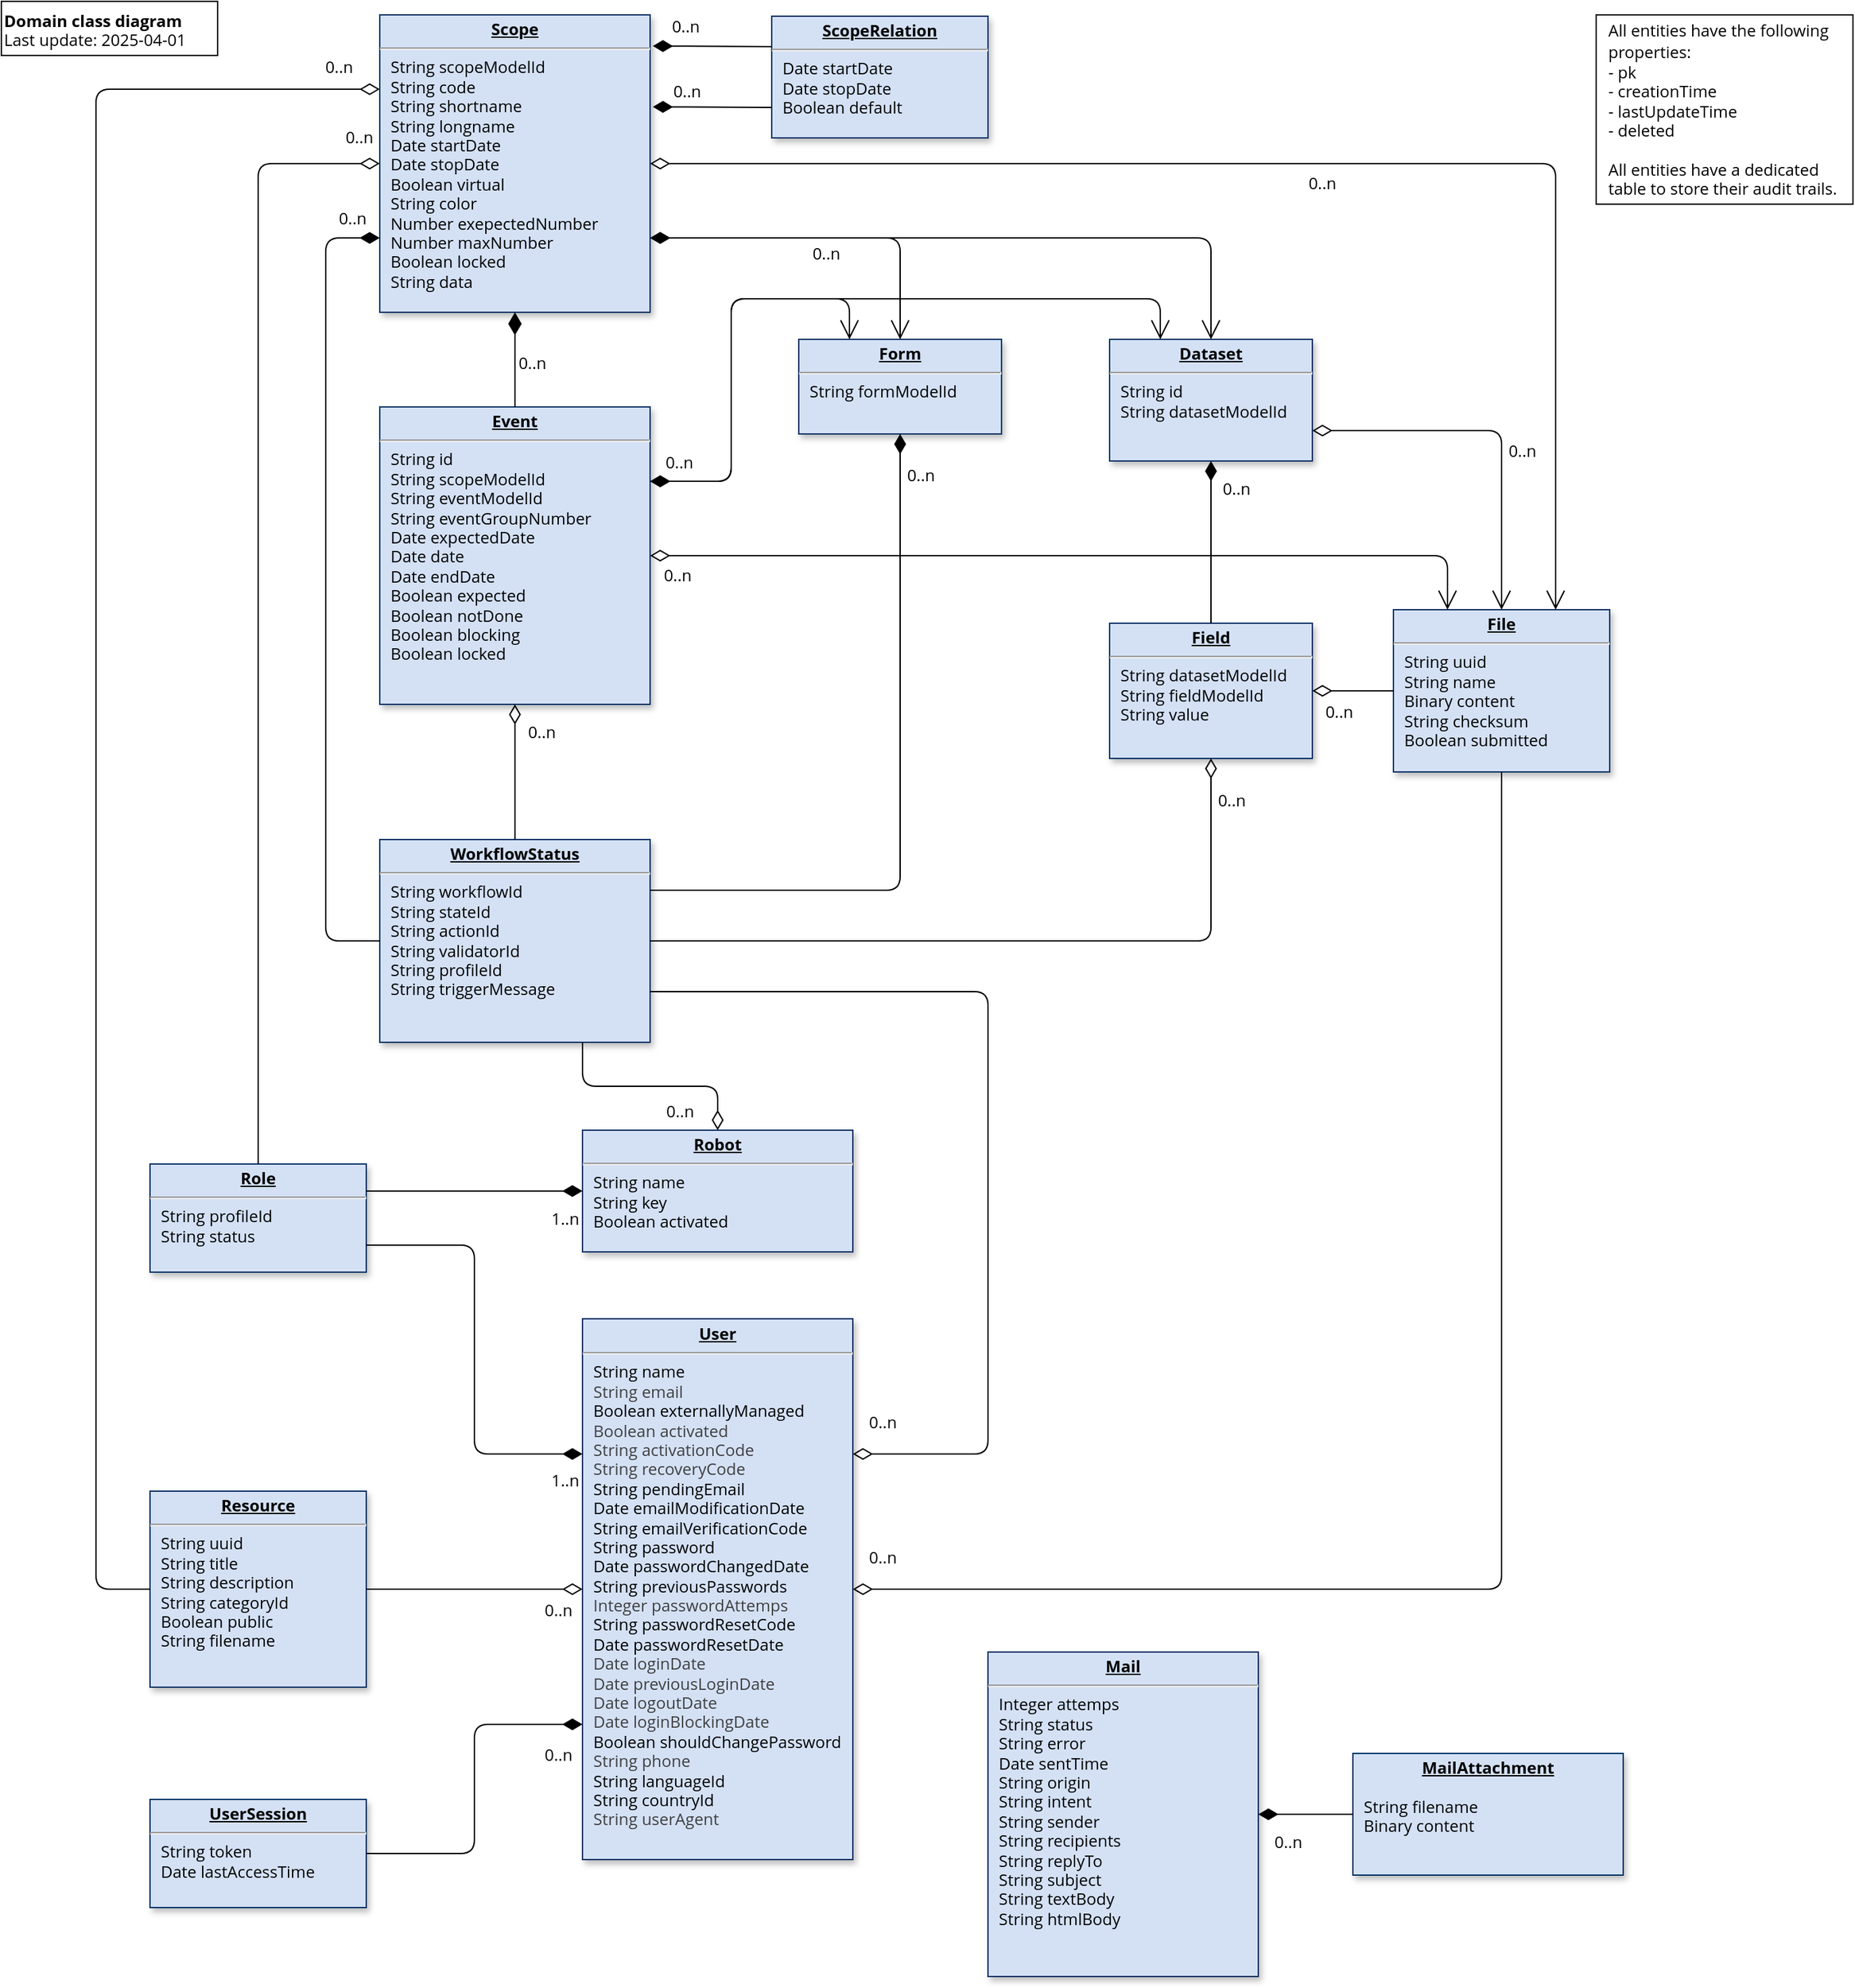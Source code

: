 <mxfile>
    <diagram id="0" name="Page-1">
        <mxGraphModel dx="1492" dy="1431" grid="1" gridSize="10" guides="1" tooltips="1" connect="1" arrows="1" fold="0" page="1" pageScale="1" pageWidth="1169" pageHeight="827" math="0" shadow="0">
            <root>
                <mxCell id="0"/>
                <mxCell id="1" parent="0"/>
                <mxCell id="7gQAAdqvfVkWTgLr4iEC-57" value="0..n" style="edgeStyle=orthogonalEdgeStyle;rounded=0;orthogonalLoop=1;jettySize=auto;html=1;startArrow=diamondThin;startFill=1;endArrow=none;endFill=0;endSize=12;startSize=12;entryX=0;entryY=0.25;entryDx=0;entryDy=0;fontFamily=Open Sans;fontSource=https%3A%2F%2Ffonts.googleapis.com%2Fcss%3Ffamily%3DOpen%2BSans;fontSize=12;fontColor=#000000;" parent="1" target="7gQAAdqvfVkWTgLr4iEC-56" edge="1">
                    <mxGeometry x="-0.471" y="14" relative="1" as="geometry">
                        <mxPoint x="600" y="74" as="targetPoint"/>
                        <mxPoint as="offset"/>
                        <mxPoint x="522" y="53" as="sourcePoint"/>
                    </mxGeometry>
                </mxCell>
                <mxCell id="h2sbrf845wG81F9tgiG4-53" style="edgeStyle=orthogonalEdgeStyle;rounded=1;orthogonalLoop=1;jettySize=auto;html=1;entryX=0.5;entryY=0;entryDx=0;entryDy=0;exitX=1;exitY=0.75;exitDx=0;exitDy=0;startArrow=diamondThin;startFill=1;endSize=12;endArrow=open;endFill=0;startSize=12;" parent="1" source="21" target="28" edge="1">
                    <mxGeometry relative="1" as="geometry"/>
                </mxCell>
                <mxCell id="21" value="&lt;p style=&quot;margin: 4px 0px 0px; text-align: center; text-decoration: underline; font-size: 12px;&quot;&gt;&lt;strong style=&quot;font-size: 12px;&quot;&gt;Scope&lt;/strong&gt;&lt;/p&gt;&lt;hr style=&quot;font-size: 12px;&quot;&gt;&lt;p style=&quot;margin: 0px 0px 0px 8px; font-size: 12px;&quot;&gt;&lt;span style=&quot;font-size: 12px;&quot;&gt;String scopeModelId&lt;/span&gt;&lt;/p&gt;&lt;p style=&quot;margin: 0px 0px 0px 8px; font-size: 12px;&quot;&gt;&lt;span style=&quot;font-size: 12px;&quot;&gt;String code&lt;/span&gt;&lt;br style=&quot;font-size: 12px;&quot;&gt;&lt;/p&gt;&lt;p style=&quot;margin: 0px 0px 0px 8px; font-size: 12px;&quot;&gt;&lt;span style=&quot;font-size: 12px;&quot;&gt;String shortname&lt;/span&gt;&lt;/p&gt;&lt;p style=&quot;margin: 0px 0px 0px 8px; font-size: 12px;&quot;&gt;&lt;span style=&quot;font-size: 12px;&quot;&gt;String longname&lt;/span&gt;&lt;/p&gt;&lt;p style=&quot;margin: 0px 0px 0px 8px; font-size: 12px;&quot;&gt;Date startDate&lt;/p&gt;&lt;p style=&quot;margin: 0px 0px 0px 8px; font-size: 12px;&quot;&gt;Date stopDate&lt;/p&gt;&lt;p style=&quot;margin: 0px 0px 0px 8px; font-size: 12px;&quot;&gt;Boolean virtual&lt;/p&gt;&lt;p style=&quot;margin: 0px 0px 0px 8px; font-size: 12px;&quot;&gt;String color&lt;/p&gt;&lt;p style=&quot;margin: 0px 0px 0px 8px; font-size: 12px;&quot;&gt;Number exepectedNumber&lt;/p&gt;&lt;p style=&quot;margin: 0px 0px 0px 8px; font-size: 12px;&quot;&gt;Number maxNumber&lt;/p&gt;&lt;p style=&quot;margin: 0px 0px 0px 8px; font-size: 12px;&quot;&gt;Boolean locked&lt;/p&gt;&lt;p style=&quot;margin: 0px 0px 0px 8px; font-size: 12px;&quot;&gt;String data&lt;/p&gt;&lt;p style=&quot;margin: 0px 0px 0px 8px; font-size: 12px;&quot;&gt;&lt;br style=&quot;font-size: 12px;&quot;&gt;&lt;/p&gt;" style="verticalAlign=top;align=left;overflow=fill;fontSize=12;fontFamily=Open Sans;html=1;strokeColor=#003366;shadow=1;fillColor=#D4E1F5;fontColor=#000000;fontSource=https%3A%2F%2Ffonts.googleapis.com%2Fcss%3Ffamily%3DOpen%2BSans;" parent="1" vertex="1">
                    <mxGeometry x="320" y="30" width="200" height="220" as="geometry"/>
                </mxCell>
                <mxCell id="23" value="&lt;p style=&quot;margin: 4px 0px 0px; text-align: center; text-decoration: underline; font-size: 12px;&quot;&gt;&lt;strong style=&quot;font-size: 12px;&quot;&gt;WorkflowStatus&lt;/strong&gt;&lt;/p&gt;&lt;hr style=&quot;font-size: 12px;&quot;&gt;&lt;p style=&quot;margin: 0px 0px 0px 8px; font-size: 12px;&quot;&gt;&lt;span style=&quot;font-size: 12px;&quot;&gt;String workflowId&lt;/span&gt;&lt;br style=&quot;font-size: 12px;&quot;&gt;&lt;/p&gt;&lt;p style=&quot;margin: 0px 0px 0px 8px; font-size: 12px;&quot;&gt;&lt;span style=&quot;font-size: 12px;&quot;&gt;String stateId&lt;/span&gt;&lt;/p&gt;&lt;p style=&quot;margin: 0px 0px 0px 8px; font-size: 12px;&quot;&gt;&lt;span style=&quot;font-size: 12px;&quot;&gt;String actionId&lt;/span&gt;&lt;/p&gt;&lt;p style=&quot;margin: 0px 0px 0px 8px; font-size: 12px;&quot;&gt;String validatorId&lt;/p&gt;&lt;p style=&quot;margin: 0px 0px 0px 8px; font-size: 12px;&quot;&gt;String profileId&lt;/p&gt;&lt;p style=&quot;margin: 0px 0px 0px 8px; font-size: 12px;&quot;&gt;String triggerMessage&lt;/p&gt;&lt;p style=&quot;margin: 0px 0px 0px 8px; font-size: 12px;&quot;&gt;&lt;br style=&quot;font-size: 12px;&quot;&gt;&lt;/p&gt;" style="verticalAlign=top;align=left;overflow=fill;fontSize=12;fontFamily=Open Sans;html=1;strokeColor=#003366;shadow=1;fillColor=#D4E1F5;fontColor=#000000;fontSource=https%3A%2F%2Ffonts.googleapis.com%2Fcss%3Ffamily%3DOpen%2BSans;" parent="1" vertex="1">
                    <mxGeometry x="320" y="640" width="200" height="150" as="geometry"/>
                </mxCell>
                <mxCell id="24" value="&lt;p style=&quot;margin: 4px 0px 0px; text-align: center; text-decoration: underline; font-size: 12px;&quot;&gt;&lt;b style=&quot;font-size: 12px;&quot;&gt;Event&lt;/b&gt;&lt;/p&gt;&lt;hr style=&quot;font-size: 12px;&quot;&gt;&lt;p style=&quot;margin: 0px 0px 0px 8px; font-size: 12px;&quot;&gt;&lt;span style=&quot;font-size: 12px;&quot;&gt;String id&lt;/span&gt;&lt;/p&gt;&lt;p style=&quot;margin: 0px 0px 0px 8px; font-size: 12px;&quot;&gt;&lt;span style=&quot;font-size: 12px;&quot;&gt;String scopeModelId&lt;/span&gt;&lt;/p&gt;&lt;p style=&quot;margin: 0px 0px 0px 8px; font-size: 12px;&quot;&gt;&lt;span style=&quot;font-size: 12px;&quot;&gt;String eventModelId&lt;/span&gt;&lt;br style=&quot;font-size: 12px;&quot;&gt;&lt;/p&gt;&lt;p style=&quot;margin: 0px 0px 0px 8px; font-size: 12px;&quot;&gt;&lt;span style=&quot;font-size: 12px;&quot;&gt;String eventGroupNumber&lt;/span&gt;&lt;/p&gt;&lt;p style=&quot;margin: 0px 0px 0px 8px; font-size: 12px;&quot;&gt;Date expectedDate&lt;/p&gt;&lt;p style=&quot;margin: 0px 0px 0px 8px; font-size: 12px;&quot;&gt;Date date&lt;/p&gt;&lt;p style=&quot;margin: 0px 0px 0px 8px; font-size: 12px;&quot;&gt;Date endDate&lt;/p&gt;&lt;p style=&quot;margin: 0px 0px 0px 8px; font-size: 12px;&quot;&gt;Boolean expected&lt;/p&gt;&lt;p style=&quot;margin: 0px 0px 0px 8px; font-size: 12px;&quot;&gt;Boolean notDone&lt;/p&gt;&lt;p style=&quot;margin: 0px 0px 0px 8px; font-size: 12px;&quot;&gt;Boolean blocking&lt;/p&gt;&lt;p style=&quot;margin: 0px 0px 0px 8px; font-size: 12px;&quot;&gt;Boolean locked&lt;/p&gt;&lt;p style=&quot;margin: 0px 0px 0px 8px; font-size: 12px;&quot;&gt;&lt;br style=&quot;font-size: 12px;&quot;&gt;&lt;/p&gt;" style="verticalAlign=top;align=left;overflow=fill;fontSize=12;fontFamily=Open Sans;html=1;strokeColor=#003366;shadow=1;fillColor=#D4E1F5;fontColor=#000000;fontSource=https%3A%2F%2Ffonts.googleapis.com%2Fcss%3Ffamily%3DOpen%2BSans;" parent="1" vertex="1">
                    <mxGeometry x="320" y="320" width="200" height="220" as="geometry"/>
                </mxCell>
                <mxCell id="28" value="&lt;p style=&quot;margin: 4px 0px 0px; text-align: center; text-decoration: underline; font-size: 12px;&quot;&gt;&lt;strong style=&quot;font-size: 12px;&quot;&gt;Dataset&lt;/strong&gt;&lt;/p&gt;&lt;hr style=&quot;font-size: 12px;&quot;&gt;&lt;p style=&quot;margin: 0px 0px 0px 8px; font-size: 12px;&quot;&gt;&lt;span style=&quot;font-size: 12px;&quot;&gt;String id&lt;/span&gt;&lt;/p&gt;&lt;p style=&quot;margin: 0px 0px 0px 8px; font-size: 12px;&quot;&gt;&lt;span style=&quot;font-size: 12px;&quot;&gt;String datasetModelId&lt;/span&gt;&lt;/p&gt;&lt;p style=&quot;margin: 0px 0px 0px 8px; font-size: 12px;&quot;&gt;&lt;br style=&quot;font-size: 12px;&quot;&gt;&lt;/p&gt;" style="verticalAlign=top;align=left;overflow=fill;fontSize=12;fontFamily=Open Sans;html=1;strokeColor=#003366;shadow=1;fillColor=#D4E1F5;fontColor=#000000;fontSource=https%3A%2F%2Ffonts.googleapis.com%2Fcss%3Ffamily%3DOpen%2BSans;" parent="1" vertex="1">
                    <mxGeometry x="860" y="270" width="150" height="90" as="geometry"/>
                </mxCell>
                <mxCell id="29" value="&lt;p style=&quot;margin: 4px 0px 0px; text-align: center; text-decoration: underline; font-size: 12px;&quot;&gt;&lt;strong style=&quot;font-size: 12px;&quot;&gt;Form&lt;/strong&gt;&lt;/p&gt;&lt;hr style=&quot;font-size: 12px;&quot;&gt;&lt;p style=&quot;margin: 0px 0px 0px 8px; font-size: 12px;&quot;&gt;&lt;span style=&quot;font-size: 12px;&quot;&gt;String formModelId&lt;/span&gt;&lt;/p&gt;" style="verticalAlign=top;align=left;overflow=fill;fontSize=12;fontFamily=Open Sans;html=1;strokeColor=#003366;shadow=1;fillColor=#D4E1F5;fontColor=#000000;fontSource=https%3A%2F%2Ffonts.googleapis.com%2Fcss%3Ffamily%3DOpen%2BSans;" parent="1" vertex="1">
                    <mxGeometry x="630" y="270" width="150" height="70" as="geometry"/>
                </mxCell>
                <mxCell id="34" value="&lt;p style=&quot;margin: 4px 0px 0px; text-align: center; text-decoration: underline; font-size: 12px;&quot;&gt;&lt;strong style=&quot;font-size: 12px;&quot;&gt;Role&lt;/strong&gt;&lt;/p&gt;&lt;hr style=&quot;font-size: 12px;&quot;&gt;&lt;p style=&quot;margin: 0px 0px 0px 8px; font-size: 12px;&quot;&gt;String profileId&lt;/p&gt;&lt;p style=&quot;margin: 0px 0px 0px 8px; font-size: 12px;&quot;&gt;String status&lt;/p&gt;&lt;p style=&quot;margin: 0px 0px 0px 8px; font-size: 12px;&quot;&gt;&lt;br&gt;&lt;/p&gt;&lt;p style=&quot;margin: 0px 0px 0px 8px; font-size: 12px;&quot;&gt;&lt;br style=&quot;font-size: 12px;&quot;&gt;&lt;/p&gt;&lt;p style=&quot;margin: 0px 0px 0px 8px; font-size: 12px;&quot;&gt;&lt;br style=&quot;font-size: 12px;&quot;&gt;&lt;/p&gt;" style="verticalAlign=top;align=left;overflow=fill;fontSize=12;fontFamily=Open Sans;html=1;strokeColor=#003366;shadow=1;fillColor=#D4E1F5;fontColor=#000000;fontSource=https%3A%2F%2Ffonts.googleapis.com%2Fcss%3Ffamily%3DOpen%2BSans;" parent="1" vertex="1">
                    <mxGeometry x="150" y="880" width="160" height="80" as="geometry"/>
                </mxCell>
                <mxCell id="51" value="0..n" style="endArrow=none;endSize=12;startArrow=diamondThin;startSize=12;startFill=1;edgeStyle=orthogonalEdgeStyle;exitX=0.5;exitY=1;endFill=0;fontFamily=Open Sans;fontSource=https%3A%2F%2Ffonts.googleapis.com%2Fcss%3Ffamily%3DOpen%2BSans;fontSize=12;fontColor=#000000;exitDx=0;exitDy=0;entryX=1;entryY=0.25;entryDx=0;entryDy=0;" parent="1" source="29" target="23" edge="1">
                    <mxGeometry as="geometry">
                        <mxPoint x="777" y="783" as="sourcePoint"/>
                        <mxPoint x="570" y="680" as="targetPoint"/>
                        <mxPoint x="108" y="-139" as="offset"/>
                    </mxGeometry>
                </mxCell>
                <mxCell id="43c601d6ebd2fef4-124" value="0..n" style="endArrow=none;endSize=12;startArrow=diamondThin;startSize=12;startFill=0;edgeStyle=orthogonalEdgeStyle;exitX=0.5;exitY=1;entryX=0.5;entryY=0;endFill=0;exitDx=0;exitDy=0;fontFamily=Open Sans;fontSource=https%3A%2F%2Ffonts.googleapis.com%2Fcss%3Ffamily%3DOpen%2BSans;fontSize=12;fontColor=#000000;entryDx=0;entryDy=0;" parent="1" source="24" target="23" edge="1">
                    <mxGeometry as="geometry">
                        <mxPoint x="319" y="1098" as="sourcePoint"/>
                        <mxPoint x="579" y="783" as="targetPoint"/>
                        <mxPoint x="20" y="-30" as="offset"/>
                    </mxGeometry>
                </mxCell>
                <mxCell id="5eb29fa8f3aa5192-110" value="&lt;div&gt;&lt;b style=&quot;text-wrap-mode: wrap;&quot;&gt;Domain class d&lt;/b&gt;&lt;b style=&quot;text-wrap-mode: wrap; line-height: 1.26;&quot;&gt;iagram&lt;/b&gt;&lt;/div&gt;Last update:&amp;nbsp;2025-04-01" style="text;html=1;strokeColor=#000000;fillColor=#ffffff;fontFamily=Open Sans;fontSource=https%3A%2F%2Ffonts.googleapis.com%2Fcss%3Ffamily%3DOpen%2BSans;fontSize=12;fontColor=#000000;" parent="1" vertex="1">
                    <mxGeometry x="40" y="20" width="160" height="40" as="geometry"/>
                </mxCell>
                <mxCell id="7712952a9811be18-115" value="0..n" style="endArrow=none;endSize=12;startArrow=diamondThin;startSize=12;startFill=1;edgeStyle=orthogonalEdgeStyle;exitX=0;exitY=0.75;entryX=0;entryY=0.5;exitDx=0;exitDy=0;endFill=0;fontFamily=Open Sans;fontSource=https%3A%2F%2Ffonts.googleapis.com%2Fcss%3Ffamily%3DOpen%2BSans;fontSize=12;fontColor=#000000;entryDx=0;entryDy=0;" parent="1" source="21" target="23" edge="1">
                    <mxGeometry as="geometry">
                        <mxPoint x="209" y="678" as="sourcePoint"/>
                        <mxPoint x="405" y="613" as="targetPoint"/>
                        <mxPoint x="-20" y="-275" as="offset"/>
                        <Array as="points">
                            <mxPoint x="280" y="195"/>
                            <mxPoint x="280" y="715"/>
                        </Array>
                    </mxGeometry>
                </mxCell>
                <mxCell id="7712952a9811be18-116" value="0..n" style="endArrow=open;endSize=12;startArrow=diamondThin;startSize=12;startFill=1;edgeStyle=orthogonalEdgeStyle;exitX=1;exitY=0.25;entryX=0.25;entryY=0;endFill=0;fontFamily=Open Sans;fontSource=https%3A%2F%2Ffonts.googleapis.com%2Fcss%3Ffamily%3DOpen%2BSans;fontSize=12;fontColor=#000000;entryDx=0;entryDy=0;exitDx=0;exitDy=0;" parent="1" source="24" target="29" edge="1">
                    <mxGeometry as="geometry">
                        <mxPoint x="137" y="1084" as="sourcePoint"/>
                        <mxPoint x="747" y="771" as="targetPoint"/>
                        <mxPoint x="-52" y="38" as="offset"/>
                        <Array as="points">
                            <mxPoint x="580" y="375"/>
                            <mxPoint x="580" y="240"/>
                            <mxPoint x="668" y="240"/>
                        </Array>
                    </mxGeometry>
                </mxCell>
                <mxCell id="7712952a9811be18-121" value="&lt;p style=&quot;margin: 4px 0px 0px; text-align: center; text-decoration: underline; font-size: 12px;&quot;&gt;&lt;strong style=&quot;font-size: 12px;&quot;&gt;User&lt;/strong&gt;&lt;/p&gt;&lt;hr style=&quot;font-size: 12px;&quot;&gt;&lt;p style=&quot;margin: 0px 0px 0px 8px; font-size: 12px;&quot;&gt;&lt;span style=&quot;font-size: 12px;&quot;&gt;String name&lt;/span&gt;&lt;/p&gt;&lt;p style=&quot;margin: 0px 0px 0px 8px; font-size: 12px;&quot;&gt;&lt;span style=&quot;color: rgb(63, 63, 63);&quot;&gt;String email&lt;/span&gt;&lt;/p&gt;&lt;p style=&quot;margin: 0px 0px 0px 8px; font-size: 12px;&quot;&gt;Boolean externallyManaged&lt;br style=&quot;font-size: 12px;&quot;&gt;&lt;/p&gt;&lt;p style=&quot;margin: 0px 0px 0px 8px; font-size: 12px;&quot;&gt;&lt;span style=&quot;color: rgb(63, 63, 63);&quot;&gt;Boolean activated&lt;/span&gt;&lt;/p&gt;&lt;p style=&quot;margin: 0px 0px 0px 8px; font-size: 12px;&quot;&gt;&lt;span style=&quot;color: rgb(63, 63, 63);&quot;&gt;String activationCode&lt;/span&gt;&lt;span style=&quot;color: rgb(63, 63, 63);&quot;&gt;&lt;/span&gt;&lt;/p&gt;&lt;p style=&quot;margin: 0px 0px 0px 8px; font-size: 12px;&quot;&gt;&lt;span style=&quot;color: rgb(63, 63, 63);&quot;&gt;String recoveryCode&lt;/span&gt;&lt;span style=&quot;color: rgb(63, 63, 63);&quot;&gt;&lt;/span&gt;&lt;/p&gt;&lt;p style=&quot;margin: 0px 0px 0px 8px; font-size: 12px;&quot;&gt;&lt;span style=&quot;font-size: 12px;&quot;&gt;String pendingEmail&lt;/span&gt;&lt;/p&gt;&lt;p style=&quot;margin: 0px 0px 0px 8px; font-size: 12px;&quot;&gt;&lt;span style=&quot;font-size: 12px;&quot;&gt;Date emailModificationDate&lt;/span&gt;&lt;/p&gt;&lt;p style=&quot;margin: 0px 0px 0px 8px; font-size: 12px;&quot;&gt;&lt;span style=&quot;font-size: 12px;&quot;&gt;String emailVerificationCode&lt;/span&gt;&lt;/p&gt;&lt;p style=&quot;margin: 0px 0px 0px 8px;&quot;&gt;String password&lt;/p&gt;&lt;p style=&quot;margin: 0px 0px 0px 8px;&quot;&gt;Date passwordChangedDate&lt;br&gt;&lt;/p&gt;&lt;p style=&quot;margin: 0px 0px 0px 8px;&quot;&gt;String previousPasswords&lt;/p&gt;&lt;p style=&quot;margin: 0px 0px 0px 8px;&quot;&gt;&lt;span style=&quot;color: rgb(63, 63, 63);&quot;&gt;Integer passwordAttemps&lt;/span&gt;&lt;/p&gt;&lt;p style=&quot;margin: 0px 0px 0px 8px;&quot;&gt;String passwordResetCode&lt;/p&gt;&lt;p style=&quot;margin: 0px 0px 0px 8px;&quot;&gt;Date passwordResetDate&lt;/p&gt;&lt;p style=&quot;margin: 0px 0px 0px 8px;&quot;&gt;&lt;span style=&quot;color: rgb(63, 63, 63);&quot;&gt;Date loginDate&lt;/span&gt;&lt;/p&gt;&lt;p style=&quot;margin: 0px 0px 0px 8px;&quot;&gt;&lt;span style=&quot;color: rgb(63, 63, 63);&quot;&gt;Date previousLoginDate&lt;/span&gt;&lt;span style=&quot;color: rgb(63, 63, 63);&quot;&gt;&lt;/span&gt;&lt;/p&gt;&lt;p style=&quot;margin: 0px 0px 0px 8px;&quot;&gt;&lt;span style=&quot;color: rgb(63, 63, 63);&quot;&gt;Date logoutDate&lt;/span&gt;&lt;span style=&quot;color: rgb(63, 63, 63);&quot;&gt;&lt;/span&gt;&lt;/p&gt;&lt;p style=&quot;margin: 0px 0px 0px 8px;&quot;&gt;&lt;span style=&quot;color: rgb(63, 63, 63);&quot;&gt;Date loginBlockingDate&lt;/span&gt;&lt;span style=&quot;color: rgb(63, 63, 63);&quot;&gt;&lt;/span&gt;&lt;/p&gt;&lt;p style=&quot;margin: 0px 0px 0px 8px;&quot;&gt;Boolean shouldChangePassword&lt;/p&gt;&lt;p style=&quot;margin: 0px 0px 0px 8px; font-size: 12px;&quot;&gt;&lt;span style=&quot;color: rgb(63, 63, 63);&quot;&gt;String phone&lt;/span&gt;&lt;/p&gt;&lt;p style=&quot;margin: 0px 0px 0px 8px; font-size: 12px;&quot;&gt;String languageId&lt;/p&gt;&lt;p style=&quot;margin: 0px 0px 0px 8px; font-size: 12px;&quot;&gt;String countryId&lt;/p&gt;&lt;p style=&quot;margin: 0px 0px 0px 8px; font-size: 12px;&quot;&gt;&lt;span style=&quot;color: rgb(63, 63, 63);&quot;&gt;String userAgent&lt;/span&gt;&lt;/p&gt;" style="verticalAlign=top;align=left;overflow=fill;fontSize=12;fontFamily=Open Sans;html=1;strokeColor=#003366;shadow=1;fillColor=#D4E1F5;fontColor=#000000;fontSource=https%3A%2F%2Ffonts.googleapis.com%2Fcss%3Ffamily%3DOpen%2BSans;" parent="1" vertex="1">
                    <mxGeometry x="470" y="994.5" width="200" height="400" as="geometry"/>
                </mxCell>
                <mxCell id="7712952a9811be18-122" value="1..n" style="endArrow=none;endSize=12;startArrow=diamondThin;startSize=12;startFill=1;edgeStyle=orthogonalEdgeStyle;align=left;verticalAlign=bottom;exitX=0;exitY=0.25;entryX=1;entryY=0.75;endFill=0;fontFamily=Open Sans;fontSource=https%3A%2F%2Ffonts.googleapis.com%2Fcss%3Ffamily%3DOpen%2BSans;entryDx=0;entryDy=0;fontSize=12;fontColor=#000000;exitDx=0;exitDy=0;" parent="1" source="7712952a9811be18-121" target="34" edge="1">
                    <mxGeometry as="geometry">
                        <mxPoint x="932" y="289" as="sourcePoint"/>
                        <mxPoint x="932" y="221" as="targetPoint"/>
                        <mxPoint x="55" y="106" as="offset"/>
                    </mxGeometry>
                </mxCell>
                <mxCell id="54bdf078edc20680-103" value="0..n" style="endArrow=none;endSize=12;startArrow=diamondThin;startSize=14;startFill=1;edgeStyle=orthogonalEdgeStyle;exitX=0.5;exitY=1;entryX=0.5;entryY=0;endFill=0;fontFamily=Open Sans;fontSource=https%3A%2F%2Ffonts.googleapis.com%2Fcss%3Ffamily%3DOpen%2BSans;fontSize=12;fontColor=#000000;" parent="1" source="21" target="24" edge="1">
                    <mxGeometry x="42" as="geometry">
                        <mxPoint x="69" y="409" as="sourcePoint"/>
                        <mxPoint x="245" y="739" as="targetPoint"/>
                        <mxPoint x="13" y="2" as="offset"/>
                    </mxGeometry>
                </mxCell>
                <mxCell id="54bdf078edc20680-108" value="&lt;p style=&quot;margin: 4px 0px 0px; text-align: center; text-decoration: underline; font-size: 12px;&quot;&gt;&lt;b style=&quot;font-size: 12px;&quot;&gt;Field&lt;/b&gt;&lt;/p&gt;&lt;hr style=&quot;font-size: 12px;&quot;&gt;&lt;p style=&quot;margin: 0px 0px 0px 8px; font-size: 12px;&quot;&gt;String datasetModelId&lt;/p&gt;&lt;p style=&quot;margin: 0px 0px 0px 8px; font-size: 12px;&quot;&gt;String fieldModelId&lt;/p&gt;&lt;p style=&quot;margin: 0px 0px 0px 8px; font-size: 12px;&quot;&gt;String value&lt;/p&gt;&lt;p style=&quot;margin: 0px 0px 0px 8px; font-size: 12px;&quot;&gt;&lt;br style=&quot;font-size: 12px;&quot;&gt;&lt;/p&gt;&lt;p style=&quot;margin: 0px 0px 0px 8px; font-size: 12px;&quot;&gt;&lt;br style=&quot;font-size: 12px;&quot;&gt;&lt;/p&gt;" style="verticalAlign=top;align=left;overflow=fill;fontSize=12;fontFamily=Open Sans;html=1;strokeColor=#003366;shadow=1;fillColor=#D4E1F5;fontColor=#000000;fontSource=https%3A%2F%2Ffonts.googleapis.com%2Fcss%3Ffamily%3DOpen%2BSans;" parent="1" vertex="1">
                    <mxGeometry x="860" y="480" width="150" height="100" as="geometry"/>
                </mxCell>
                <mxCell id="54bdf078edc20680-109" value="0..n" style="endArrow=none;endSize=12;startArrow=diamondThin;startSize=12;startFill=1;edgeStyle=orthogonalEdgeStyle;entryX=0.5;entryY=0;exitX=0.5;exitY=1;endFill=0;exitDx=0;exitDy=0;entryDx=0;entryDy=0;fontFamily=Open Sans;fontSource=https%3A%2F%2Ffonts.googleapis.com%2Fcss%3Ffamily%3DOpen%2BSans;fontSize=12;fontColor=#000000;" parent="1" source="28" target="54bdf078edc20680-108" edge="1">
                    <mxGeometry as="geometry">
                        <mxPoint x="125" y="640" as="sourcePoint"/>
                        <mxPoint x="125" y="680" as="targetPoint"/>
                        <mxPoint x="19" y="-40" as="offset"/>
                    </mxGeometry>
                </mxCell>
                <mxCell id="54bdf078edc20680-110" value="0..n" style="endArrow=none;endSize=12;startArrow=diamondThin;startSize=12;startFill=0;edgeStyle=orthogonalEdgeStyle;exitX=0.5;exitY=1;endFill=0;exitDx=0;exitDy=0;entryX=1;entryY=0.5;entryDx=0;entryDy=0;fontFamily=Open Sans;fontSource=https%3A%2F%2Ffonts.googleapis.com%2Fcss%3Ffamily%3DOpen%2BSans;fontSize=12;fontColor=#000000;" parent="1" source="54bdf078edc20680-108" target="23" edge="1">
                    <mxGeometry as="geometry">
                        <mxPoint x="352" y="740" as="sourcePoint"/>
                        <mxPoint x="750" y="580" as="targetPoint"/>
                        <mxPoint x="223" y="-37" as="offset"/>
                    </mxGeometry>
                </mxCell>
                <mxCell id="7gQAAdqvfVkWTgLr4iEC-51" value="&lt;div style=&quot;text-align: left; font-size: 12px;&quot;&gt;&lt;span style=&quot;line-height: 1.26; font-size: 12px;&quot;&gt;All entities have the following properties:&lt;/span&gt;&lt;/div&gt;&lt;div style=&quot;text-align: left; font-size: 12px;&quot;&gt;&lt;span style=&quot;line-height: 1.26; font-size: 12px;&quot;&gt;- pk&lt;/span&gt;&lt;/div&gt;&lt;div style=&quot;text-align: left; font-size: 12px;&quot;&gt;- creationTime&lt;/div&gt;&lt;div style=&quot;text-align: left; font-size: 12px;&quot;&gt;- lastUpdateTime&lt;/div&gt;&lt;div style=&quot;text-align: left; font-size: 12px;&quot;&gt;- deleted&lt;/div&gt;&lt;div style=&quot;text-align: left; font-size: 12px;&quot;&gt;&lt;br style=&quot;font-size: 12px;&quot;&gt;&lt;/div&gt;&lt;div style=&quot;text-align: left; font-size: 12px;&quot;&gt;All entities have a dedicated table to store their audit trails.&lt;/div&gt;" style="whiteSpace=wrap;html=1;spacing=10;fontFamily=Open Sans;fontSource=https%3A%2F%2Ffonts.googleapis.com%2Fcss%3Ffamily%3DOpen%2BSans;fontSize=12;fontColor=#000000;" parent="1" vertex="1">
                    <mxGeometry x="1220" y="30" width="190" height="140" as="geometry"/>
                </mxCell>
                <mxCell id="7gQAAdqvfVkWTgLr4iEC-52" value="&lt;p style=&quot;margin: 4px 0px 0px; text-align: center; text-decoration: underline; font-size: 12px;&quot;&gt;&lt;b style=&quot;font-size: 12px;&quot;&gt;File&lt;/b&gt;&lt;/p&gt;&lt;hr style=&quot;font-size: 12px;&quot;&gt;&lt;p style=&quot;margin: 0px 0px 0px 8px; font-size: 12px;&quot;&gt;String uuid&lt;/p&gt;&lt;p style=&quot;margin: 0px 0px 0px 8px; font-size: 12px;&quot;&gt;String name&lt;/p&gt;&lt;p style=&quot;margin: 0px 0px 0px 8px; font-size: 12px;&quot;&gt;Binary content&lt;/p&gt;&lt;p style=&quot;margin: 0px 0px 0px 8px; font-size: 12px;&quot;&gt;String checksum&lt;/p&gt;&lt;p style=&quot;margin: 0px 0px 0px 8px; font-size: 12px;&quot;&gt;Boolean submitted&lt;/p&gt;&lt;p style=&quot;margin: 0px 0px 0px 8px; font-size: 12px;&quot;&gt;&lt;br style=&quot;font-size: 12px;&quot;&gt;&lt;/p&gt;&lt;p style=&quot;margin: 0px 0px 0px 8px; font-size: 12px;&quot;&gt;&lt;br style=&quot;font-size: 12px;&quot;&gt;&lt;/p&gt;" style="verticalAlign=top;align=left;overflow=fill;fontSize=12;fontFamily=Open Sans;html=1;strokeColor=#003366;shadow=1;fillColor=#D4E1F5;fontColor=#000000;fontSource=https%3A%2F%2Ffonts.googleapis.com%2Fcss%3Ffamily%3DOpen%2BSans;" parent="1" vertex="1">
                    <mxGeometry x="1070" y="470" width="160" height="120" as="geometry"/>
                </mxCell>
                <mxCell id="7gQAAdqvfVkWTgLr4iEC-53" value="&lt;p style=&quot;margin: 4px 0px 0px; text-align: center; text-decoration: underline; font-size: 12px;&quot;&gt;&lt;strong style=&quot;font-size: 12px;&quot;&gt;Robot&lt;/strong&gt;&lt;/p&gt;&lt;hr style=&quot;font-size: 12px;&quot;&gt;&lt;p style=&quot;margin: 0px 0px 0px 8px; font-size: 12px;&quot;&gt;&lt;span style=&quot;font-size: 12px;&quot;&gt;String name&lt;/span&gt;&lt;br style=&quot;font-size: 12px;&quot;&gt;&lt;/p&gt;&lt;p style=&quot;margin: 0px 0px 0px 8px; font-size: 12px;&quot;&gt;&lt;span style=&quot;font-size: 12px;&quot;&gt;String key&lt;/span&gt;&lt;/p&gt;&lt;p style=&quot;margin: 0px 0px 0px 8px; font-size: 12px;&quot;&gt;Boolean activated&lt;/p&gt;" style="verticalAlign=top;align=left;overflow=fill;fontSize=12;fontFamily=Open Sans;html=1;strokeColor=#003366;shadow=1;fillColor=#D4E1F5;fontColor=#000000;fontSource=https%3A%2F%2Ffonts.googleapis.com%2Fcss%3Ffamily%3DOpen%2BSans;" parent="1" vertex="1">
                    <mxGeometry x="470" y="855" width="200" height="90" as="geometry"/>
                </mxCell>
                <mxCell id="7gQAAdqvfVkWTgLr4iEC-54" value="1..n" style="endArrow=diamondThin;endSize=12;startArrow=none;startSize=12;startFill=0;edgeStyle=orthogonalEdgeStyle;align=left;verticalAlign=bottom;exitX=1;exitY=0.25;entryX=0;entryY=0.5;exitDx=0;exitDy=0;entryDx=0;entryDy=0;endFill=1;fontFamily=Open Sans;fontSource=https%3A%2F%2Ffonts.googleapis.com%2Fcss%3Ffamily%3DOpen%2BSans;fontSize=12;fontColor=#000000;" parent="1" source="34" target="7gQAAdqvfVkWTgLr4iEC-53" edge="1">
                    <mxGeometry as="geometry">
                        <mxPoint x="1132" y="236" as="sourcePoint"/>
                        <mxPoint x="1132" y="315" as="targetPoint"/>
                        <mxPoint x="55" y="30" as="offset"/>
                    </mxGeometry>
                </mxCell>
                <mxCell id="7gQAAdqvfVkWTgLr4iEC-55" value="0..n" style="endArrow=none;endSize=12;startArrow=diamondThin;startSize=12;startFill=0;edgeStyle=orthogonalEdgeStyle;entryX=0.5;entryY=0;entryDx=0;entryDy=0;endFill=0;fontFamily=Open Sans;fontSource=https%3A%2F%2Ffonts.googleapis.com%2Fcss%3Ffamily%3DOpen%2BSans;fontSize=12;fontColor=#000000;exitX=0;exitY=0.5;exitDx=0;exitDy=0;" parent="1" source="21" target="34" edge="1">
                    <mxGeometry as="geometry">
                        <mxPoint x="280" y="70" as="sourcePoint"/>
                        <mxPoint x="1111" y="306" as="targetPoint"/>
                        <mxPoint x="30" y="-390" as="offset"/>
                    </mxGeometry>
                </mxCell>
                <mxCell id="7gQAAdqvfVkWTgLr4iEC-56" value="&lt;p style=&quot;margin: 4px 0px 0px; text-align: center; text-decoration: underline; font-size: 12px;&quot;&gt;&lt;strong style=&quot;font-size: 12px;&quot;&gt;ScopeRelation&lt;/strong&gt;&lt;/p&gt;&lt;hr style=&quot;font-size: 12px;&quot;&gt;&lt;p style=&quot;margin: 0px 0px 0px 8px; font-size: 12px;&quot;&gt;&lt;span style=&quot;font-size: 12px;&quot;&gt;Date startDate&lt;/span&gt;&lt;br style=&quot;font-size: 12px;&quot;&gt;&lt;/p&gt;&lt;p style=&quot;margin: 0px 0px 0px 8px; font-size: 12px;&quot;&gt;Date stopDate&lt;/p&gt;&lt;p style=&quot;margin: 0px 0px 0px 8px; font-size: 12px;&quot;&gt;Boolean default&lt;/p&gt;&lt;p style=&quot;margin: 0px 0px 0px 8px; font-size: 12px;&quot;&gt;&lt;br style=&quot;font-size: 12px;&quot;&gt;&lt;/p&gt;" style="verticalAlign=top;align=left;overflow=fill;fontSize=12;fontFamily=Open Sans;html=1;strokeColor=#003366;shadow=1;fillColor=#D4E1F5;fontColor=#000000;fontSource=https%3A%2F%2Ffonts.googleapis.com%2Fcss%3Ffamily%3DOpen%2BSans;" parent="1" vertex="1">
                    <mxGeometry x="610" y="31" width="160" height="90" as="geometry"/>
                </mxCell>
                <mxCell id="7gQAAdqvfVkWTgLr4iEC-61" value="0..n" style="edgeStyle=orthogonalEdgeStyle;rounded=0;orthogonalLoop=1;jettySize=auto;html=1;startArrow=diamondThin;startFill=1;endArrow=none;endFill=0;endSize=12;startSize=12;fontFamily=Open Sans;fontSource=https%3A%2F%2Ffonts.googleapis.com%2Fcss%3Ffamily%3DOpen%2BSans;entryX=0;entryY=0.75;entryDx=0;entryDy=0;fontSize=12;fontColor=#000000;" parent="1" target="7gQAAdqvfVkWTgLr4iEC-56" edge="1">
                    <mxGeometry x="-0.448" y="11" relative="1" as="geometry">
                        <mxPoint x="522" y="98" as="sourcePoint"/>
                        <mxPoint x="605" y="111" as="targetPoint"/>
                        <mxPoint as="offset"/>
                    </mxGeometry>
                </mxCell>
                <mxCell id="7gQAAdqvfVkWTgLr4iEC-62" value="0..n" style="endArrow=none;endSize=12;startArrow=diamondThin;startSize=12;startFill=0;edgeStyle=orthogonalEdgeStyle;entryX=0;entryY=0.5;exitX=1;exitY=0.5;exitDx=0;exitDy=0;entryDx=0;entryDy=0;endFill=0;fontFamily=Open Sans;fontSource=https%3A%2F%2Ffonts.googleapis.com%2Fcss%3Ffamily%3DOpen%2BSans;fontSize=12;fontColor=#000000;" parent="1" source="54bdf078edc20680-108" target="7gQAAdqvfVkWTgLr4iEC-52" edge="1">
                    <mxGeometry x="-144" as="geometry">
                        <mxPoint x="64" y="721" as="sourcePoint"/>
                        <mxPoint x="64" y="791" as="targetPoint"/>
                        <mxPoint x="-10" y="15" as="offset"/>
                    </mxGeometry>
                </mxCell>
                <mxCell id="h2sbrf845wG81F9tgiG4-55" style="edgeStyle=orthogonalEdgeStyle;rounded=1;orthogonalLoop=1;jettySize=auto;html=1;entryX=0.5;entryY=0;entryDx=0;entryDy=0;startArrow=diamondThin;startFill=1;endSize=12;endArrow=open;endFill=0;startSize=12;exitX=1;exitY=0.75;exitDx=0;exitDy=0;" parent="1" source="21" target="29" edge="1">
                    <mxGeometry relative="1" as="geometry">
                        <mxPoint x="540" y="200" as="sourcePoint"/>
                        <mxPoint x="1115" y="280" as="targetPoint"/>
                    </mxGeometry>
                </mxCell>
                <mxCell id="h2sbrf845wG81F9tgiG4-58" value="0..n" style="edgeLabel;html=1;align=center;verticalAlign=middle;resizable=0;points=[];fontSize=12;fontFamily=Open Sans;fontSource=https%3A%2F%2Ffonts.googleapis.com%2Fcss%3Ffamily%3DOpen%2BSans;" parent="h2sbrf845wG81F9tgiG4-55" connectable="0" vertex="1">
                    <mxGeometry relative="1" as="geometry">
                        <mxPoint y="12" as="offset"/>
                    </mxGeometry>
                </mxCell>
                <mxCell id="h2sbrf845wG81F9tgiG4-56" value="" style="endArrow=open;endSize=12;startArrow=diamondThin;startSize=12;startFill=1;edgeStyle=orthogonalEdgeStyle;exitX=1;exitY=0.25;entryX=0.25;entryY=0;endFill=0;fontFamily=Open Sans;fontSource=https%3A%2F%2Ffonts.googleapis.com%2Fcss%3Ffamily%3DOpen%2BSans;fontSize=12;fontColor=#000000;entryDx=0;entryDy=0;exitDx=0;exitDy=0;" parent="1" source="24" target="28" edge="1">
                    <mxGeometry as="geometry">
                        <mxPoint x="620" y="414" as="sourcePoint"/>
                        <mxPoint x="908" y="284" as="targetPoint"/>
                        <mxPoint x="-144" y="91" as="offset"/>
                        <Array as="points">
                            <mxPoint x="580" y="375"/>
                            <mxPoint x="580" y="240"/>
                            <mxPoint x="898" y="240"/>
                        </Array>
                    </mxGeometry>
                </mxCell>
                <mxCell id="52" value="0..n" style="endArrow=none;endSize=12;startArrow=diamondThin;startSize=12;startFill=0;edgeStyle=orthogonalEdgeStyle;align=left;verticalAlign=bottom;exitX=1;exitY=0.5;endFill=0;fontFamily=Open Sans;fontSource=https%3A%2F%2Ffonts.googleapis.com%2Fcss%3Ffamily%3DOpen%2BSans;fontSize=12;fontColor=#000000;exitDx=0;exitDy=0;entryX=0.5;entryY=1;entryDx=0;entryDy=0;" parent="1" source="7712952a9811be18-121" target="7gQAAdqvfVkWTgLr4iEC-52" edge="1">
                    <mxGeometry as="geometry">
                        <mxPoint x="970" y="1088" as="sourcePoint"/>
                        <mxPoint x="990" y="1250" as="targetPoint"/>
                        <mxPoint x="-230" y="288" as="offset"/>
                    </mxGeometry>
                </mxCell>
                <mxCell id="53" style="edgeStyle=orthogonalEdgeStyle;rounded=1;orthogonalLoop=1;jettySize=auto;html=1;entryX=0.75;entryY=0;entryDx=0;entryDy=0;exitX=1;exitY=0.5;exitDx=0;exitDy=0;startArrow=diamondThin;startFill=0;endSize=12;endArrow=open;endFill=0;startSize=12;" parent="1" source="21" target="7gQAAdqvfVkWTgLr4iEC-52" edge="1">
                    <mxGeometry relative="1" as="geometry">
                        <mxPoint x="630" y="170" as="sourcePoint"/>
                        <mxPoint x="1041" y="245" as="targetPoint"/>
                    </mxGeometry>
                </mxCell>
                <mxCell id="54" value="0..n" style="edgeLabel;html=1;align=center;verticalAlign=middle;resizable=0;points=[];fontFamily=Open Sans;fontSource=https%3A%2F%2Ffonts.googleapis.com%2Fcss%3Ffamily%3DOpen%2BSans;fontSize=12;fontColor=default;labelBackgroundColor=default;fillColor=none;gradientColor=none;" parent="53" vertex="1" connectable="0">
                    <mxGeometry relative="1" as="geometry">
                        <mxPoint x="-3" y="15" as="offset"/>
                    </mxGeometry>
                </mxCell>
                <mxCell id="55" style="edgeStyle=orthogonalEdgeStyle;rounded=1;orthogonalLoop=1;jettySize=auto;html=1;entryX=0.25;entryY=0;entryDx=0;entryDy=0;exitX=1;exitY=0.5;exitDx=0;exitDy=0;startArrow=diamondThin;startFill=0;endSize=12;endArrow=open;endFill=0;startSize=12;" parent="1" source="24" target="7gQAAdqvfVkWTgLr4iEC-52" edge="1">
                    <mxGeometry relative="1" as="geometry">
                        <mxPoint x="640" y="171" as="sourcePoint"/>
                        <mxPoint x="1306" y="501" as="targetPoint"/>
                        <Array as="points">
                            <mxPoint x="1110" y="430"/>
                        </Array>
                    </mxGeometry>
                </mxCell>
                <mxCell id="56" value="0..n" style="edgeLabel;html=1;align=center;verticalAlign=middle;resizable=0;points=[];fontFamily=Open Sans;fontSource=https%3A%2F%2Ffonts.googleapis.com%2Fcss%3Ffamily%3DOpen%2BSans;fontSize=12;fontColor=default;labelBackgroundColor=default;fillColor=none;gradientColor=none;" parent="55" vertex="1" connectable="0">
                    <mxGeometry relative="1" as="geometry">
                        <mxPoint x="-295" y="15" as="offset"/>
                    </mxGeometry>
                </mxCell>
                <mxCell id="57" style="edgeStyle=orthogonalEdgeStyle;rounded=1;orthogonalLoop=1;jettySize=auto;html=1;entryX=0.5;entryY=0;entryDx=0;entryDy=0;exitX=1;exitY=0.75;exitDx=0;exitDy=0;startArrow=diamondThin;startFill=0;endSize=12;endArrow=open;endFill=0;startSize=12;" parent="1" source="28" target="7gQAAdqvfVkWTgLr4iEC-52" edge="1">
                    <mxGeometry relative="1" as="geometry">
                        <mxPoint x="1066" y="350" as="sourcePoint"/>
                        <mxPoint x="1652" y="390" as="targetPoint"/>
                    </mxGeometry>
                </mxCell>
                <mxCell id="58" value="0..n" style="edgeLabel;html=1;align=center;verticalAlign=middle;resizable=0;points=[];fontFamily=Open Sans;fontSource=https%3A%2F%2Ffonts.googleapis.com%2Fcss%3Ffamily%3DOpen%2BSans;fontSize=12;fontColor=default;labelBackgroundColor=default;fillColor=none;gradientColor=none;" parent="57" vertex="1" connectable="0">
                    <mxGeometry relative="1" as="geometry">
                        <mxPoint x="18" y="15" as="offset"/>
                    </mxGeometry>
                </mxCell>
                <mxCell id="59" value="&lt;p style=&quot;margin: 4px 0px 0px; text-align: center; text-decoration: underline; font-size: 12px;&quot;&gt;&lt;strong style=&quot;font-size: 12px;&quot;&gt;Mail&lt;/strong&gt;&lt;/p&gt;&lt;hr style=&quot;font-size: 12px;&quot;&gt;&lt;p style=&quot;margin: 0px 0px 0px 8px; font-size: 12px;&quot;&gt;Integer attemps&lt;/p&gt;&lt;p style=&quot;margin: 0px 0px 0px 8px; font-size: 12px;&quot;&gt;String status&lt;/p&gt;&lt;p style=&quot;margin: 0px 0px 0px 8px; font-size: 12px;&quot;&gt;String error&lt;/p&gt;&lt;p style=&quot;margin: 0px 0px 0px 8px; font-size: 12px;&quot;&gt;&lt;span style=&quot;font-size: 12px;&quot;&gt;Date sentTime&lt;/span&gt;&lt;/p&gt;&lt;p style=&quot;margin: 0px 0px 0px 8px; font-size: 12px;&quot;&gt;&lt;span style=&quot;font-size: 12px;&quot;&gt;String origin&lt;/span&gt;&lt;/p&gt;&lt;p style=&quot;margin: 0px 0px 0px 8px; font-size: 12px;&quot;&gt;String intent&lt;span style=&quot;font-size: 12px;&quot;&gt;&lt;br style=&quot;font-size: 12px;&quot;&gt;&lt;/span&gt;&lt;/p&gt;&lt;p style=&quot;margin: 0px 0px 0px 8px; font-size: 12px;&quot;&gt;String sender&lt;/p&gt;&lt;p style=&quot;margin: 0px 0px 0px 8px; font-size: 12px;&quot;&gt;String recipients&lt;/p&gt;&lt;p style=&quot;margin: 0px 0px 0px 8px; font-size: 12px;&quot;&gt;String replyTo&lt;/p&gt;&lt;p style=&quot;margin: 0px 0px 0px 8px; font-size: 12px;&quot;&gt;String subject&lt;/p&gt;&lt;p style=&quot;margin: 0px 0px 0px 8px; font-size: 12px;&quot;&gt;String textBody&lt;/p&gt;&lt;p style=&quot;margin: 0px 0px 0px 8px; font-size: 12px;&quot;&gt;String htmlBody&lt;/p&gt;" style="verticalAlign=top;align=left;overflow=fill;fontSize=12;fontFamily=Open Sans;html=1;strokeColor=#003366;shadow=1;fillColor=#D4E1F5;fontColor=#000000;fontSource=https%3A%2F%2Ffonts.googleapis.com%2Fcss%3Ffamily%3DOpen%2BSans;" parent="1" vertex="1">
                    <mxGeometry x="770" y="1241" width="200" height="240" as="geometry"/>
                </mxCell>
                <mxCell id="60" value="&lt;p style=&quot;margin: 4px 0px 0px; text-align: center; text-decoration: underline; font-size: 12px;&quot;&gt;&lt;strong style=&quot;font-size: 12px;&quot;&gt;MailAttachment&lt;/strong&gt;&lt;/p&gt;&lt;p style=&quot;margin: 0px 0px 0px 8px; font-size: 12px;&quot;&gt;&lt;br&gt;&lt;/p&gt;&lt;p style=&quot;margin: 0px 0px 0px 8px; font-size: 12px;&quot;&gt;String filename&lt;br&gt;&lt;/p&gt;&lt;p style=&quot;margin: 0px 0px 0px 8px; font-size: 12px;&quot;&gt;Binary content&lt;/p&gt;" style="verticalAlign=top;align=left;overflow=fill;fontSize=12;fontFamily=Open Sans;html=1;strokeColor=#003366;shadow=1;fillColor=#D4E1F5;fontColor=#000000;fontSource=https%3A%2F%2Ffonts.googleapis.com%2Fcss%3Ffamily%3DOpen%2BSans;" parent="1" vertex="1">
                    <mxGeometry x="1040" y="1316" width="200" height="90" as="geometry"/>
                </mxCell>
                <mxCell id="62" value="0..n" style="endArrow=diamondThin;endSize=12;startArrow=none;startSize=12;startFill=0;edgeStyle=orthogonalEdgeStyle;align=left;verticalAlign=bottom;exitX=0;exitY=0.5;entryX=1;entryY=0.5;exitDx=0;exitDy=0;entryDx=0;entryDy=0;endFill=1;fontFamily=Open Sans;fontSource=https%3A%2F%2Ffonts.googleapis.com%2Fcss%3Ffamily%3DOpen%2BSans;fontSize=12;fontColor=#000000;" parent="1" source="60" target="59" edge="1">
                    <mxGeometry as="geometry">
                        <mxPoint x="350" y="981" as="sourcePoint"/>
                        <mxPoint x="430" y="981" as="targetPoint"/>
                        <mxPoint x="-25" y="30" as="offset"/>
                    </mxGeometry>
                </mxCell>
                <mxCell id="63" value="&lt;p style=&quot;margin: 4px 0px 0px; text-align: center; text-decoration: underline; font-size: 12px;&quot;&gt;&lt;strong style=&quot;font-size: 12px;&quot;&gt;Resource&lt;/strong&gt;&lt;/p&gt;&lt;hr style=&quot;font-size: 12px;&quot;&gt;&lt;p style=&quot;margin: 0px 0px 0px 8px; font-size: 12px;&quot;&gt;String uuid&lt;/p&gt;&lt;p style=&quot;margin: 0px 0px 0px 8px; font-size: 12px;&quot;&gt;String title&lt;/p&gt;&lt;p style=&quot;margin: 0px 0px 0px 8px; font-size: 12px;&quot;&gt;String description&lt;/p&gt;&lt;p style=&quot;margin: 0px 0px 0px 8px; font-size: 12px;&quot;&gt;&lt;span style=&quot;font-size: 12px;&quot;&gt;String categoryId&lt;/span&gt;&lt;/p&gt;&lt;p style=&quot;margin: 0px 0px 0px 8px; font-size: 12px;&quot;&gt;&lt;span style=&quot;font-size: 12px;&quot;&gt;Boolean public&lt;/span&gt;&lt;/p&gt;&lt;p style=&quot;margin: 0px 0px 0px 8px; font-size: 12px;&quot;&gt;String filename&lt;/p&gt;" style="verticalAlign=top;align=left;overflow=fill;fontSize=12;fontFamily=Open Sans;html=1;strokeColor=#003366;shadow=1;fillColor=#D4E1F5;fontColor=#000000;fontSource=https%3A%2F%2Ffonts.googleapis.com%2Fcss%3Ffamily%3DOpen%2BSans;" parent="1" vertex="1">
                    <mxGeometry x="150" y="1122" width="160" height="145" as="geometry"/>
                </mxCell>
                <mxCell id="64" value="0..n" style="endArrow=none;endSize=12;startArrow=diamondThin;startSize=12;startFill=0;edgeStyle=orthogonalEdgeStyle;entryX=0;entryY=0.5;entryDx=0;entryDy=0;endFill=0;fontFamily=Open Sans;fontSource=https%3A%2F%2Ffonts.googleapis.com%2Fcss%3Ffamily%3DOpen%2BSans;fontSize=12;fontColor=#000000;exitX=0;exitY=0.25;exitDx=0;exitDy=0;" parent="1" source="21" target="63" edge="1">
                    <mxGeometry as="geometry">
                        <mxPoint x="190" y="121" as="sourcePoint"/>
                        <mxPoint x="70" y="831" as="targetPoint"/>
                        <mxPoint x="55" y="-572" as="offset"/>
                        <Array as="points">
                            <mxPoint x="110" y="85"/>
                            <mxPoint x="110" y="1195"/>
                        </Array>
                    </mxGeometry>
                </mxCell>
                <mxCell id="65" value="0..n" style="endArrow=none;endSize=12;startArrow=diamondThin;startSize=12;startFill=0;edgeStyle=orthogonalEdgeStyle;align=left;verticalAlign=bottom;exitX=0;exitY=0.5;endFill=0;fontFamily=Open Sans;fontSource=https%3A%2F%2Ffonts.googleapis.com%2Fcss%3Ffamily%3DOpen%2BSans;fontSize=12;fontColor=#000000;exitDx=0;exitDy=0;entryX=1;entryY=0.5;entryDx=0;entryDy=0;" parent="1" source="7712952a9811be18-121" target="63" edge="1">
                    <mxGeometry as="geometry">
                        <mxPoint x="720" y="1098" as="sourcePoint"/>
                        <mxPoint x="1196" y="610" as="targetPoint"/>
                        <mxPoint x="50" y="25" as="offset"/>
                    </mxGeometry>
                </mxCell>
                <mxCell id="66" value="&lt;p style=&quot;margin: 4px 0px 0px; text-align: center; text-decoration: underline; font-size: 12px;&quot;&gt;&lt;strong style=&quot;font-size: 12px;&quot;&gt;UserSession&lt;/strong&gt;&lt;/p&gt;&lt;hr style=&quot;font-size: 12px;&quot;&gt;&lt;p style=&quot;margin: 0px 0px 0px 8px; font-size: 12px;&quot;&gt;String token&lt;/p&gt;&lt;p style=&quot;margin: 0px 0px 0px 8px; font-size: 12px;&quot;&gt;Date lastAccessTime&lt;/p&gt;" style="verticalAlign=top;align=left;overflow=fill;fontSize=12;fontFamily=Open Sans;html=1;strokeColor=#003366;shadow=1;fillColor=#D4E1F5;fontColor=#000000;fontSource=https%3A%2F%2Ffonts.googleapis.com%2Fcss%3Ffamily%3DOpen%2BSans;" parent="1" vertex="1">
                    <mxGeometry x="150" y="1350" width="160" height="80" as="geometry"/>
                </mxCell>
                <mxCell id="67" value="0..n" style="endArrow=none;endSize=12;startArrow=diamondThin;startSize=12;startFill=1;edgeStyle=orthogonalEdgeStyle;align=left;verticalAlign=bottom;exitX=0;exitY=0.75;endFill=0;fontFamily=Open Sans;fontSource=https%3A%2F%2Ffonts.googleapis.com%2Fcss%3Ffamily%3DOpen%2BSans;fontSize=12;fontColor=#000000;exitDx=0;exitDy=0;entryX=1;entryY=0.5;entryDx=0;entryDy=0;" parent="1" source="7712952a9811be18-121" target="66" edge="1">
                    <mxGeometry as="geometry">
                        <mxPoint x="490" y="1330" as="sourcePoint"/>
                        <mxPoint x="330" y="1330" as="targetPoint"/>
                        <mxPoint x="50" y="-16" as="offset"/>
                    </mxGeometry>
                </mxCell>
                <mxCell id="68" value="0..n" style="endArrow=none;endSize=12;startArrow=diamondThin;startSize=12;startFill=0;edgeStyle=orthogonalEdgeStyle;align=left;verticalAlign=bottom;exitX=0.5;exitY=0;endFill=0;fontFamily=Open Sans;fontSource=https%3A%2F%2Ffonts.googleapis.com%2Fcss%3Ffamily%3DOpen%2BSans;fontSize=12;fontColor=#000000;exitDx=0;exitDy=0;entryX=0.75;entryY=1;entryDx=0;entryDy=0;" parent="1" source="7gQAAdqvfVkWTgLr4iEC-53" target="23" edge="1">
                    <mxGeometry as="geometry">
                        <mxPoint x="710" y="879.5" as="sourcePoint"/>
                        <mxPoint x="1188" y="428.5" as="targetPoint"/>
                        <mxPoint x="10" y="28" as="offset"/>
                    </mxGeometry>
                </mxCell>
                <mxCell id="69" value="0..n" style="endArrow=none;endSize=12;startArrow=diamondThin;startSize=12;startFill=0;edgeStyle=orthogonalEdgeStyle;align=left;verticalAlign=bottom;endFill=0;fontFamily=Open Sans;fontSource=https%3A%2F%2Ffonts.googleapis.com%2Fcss%3Ffamily%3DOpen%2BSans;fontSize=12;fontColor=#000000;entryX=1;entryY=0.75;entryDx=0;entryDy=0;exitX=1;exitY=0.25;exitDx=0;exitDy=0;" parent="1" source="7712952a9811be18-121" target="23" edge="1">
                    <mxGeometry as="geometry">
                        <mxPoint x="870" y="940" as="sourcePoint"/>
                        <mxPoint x="480" y="800" as="targetPoint"/>
                        <mxPoint x="85" y="157" as="offset"/>
                        <Array as="points">
                            <mxPoint x="770" y="1095"/>
                            <mxPoint x="770" y="753"/>
                        </Array>
                    </mxGeometry>
                </mxCell>
            </root>
        </mxGraphModel>
    </diagram>
</mxfile>
